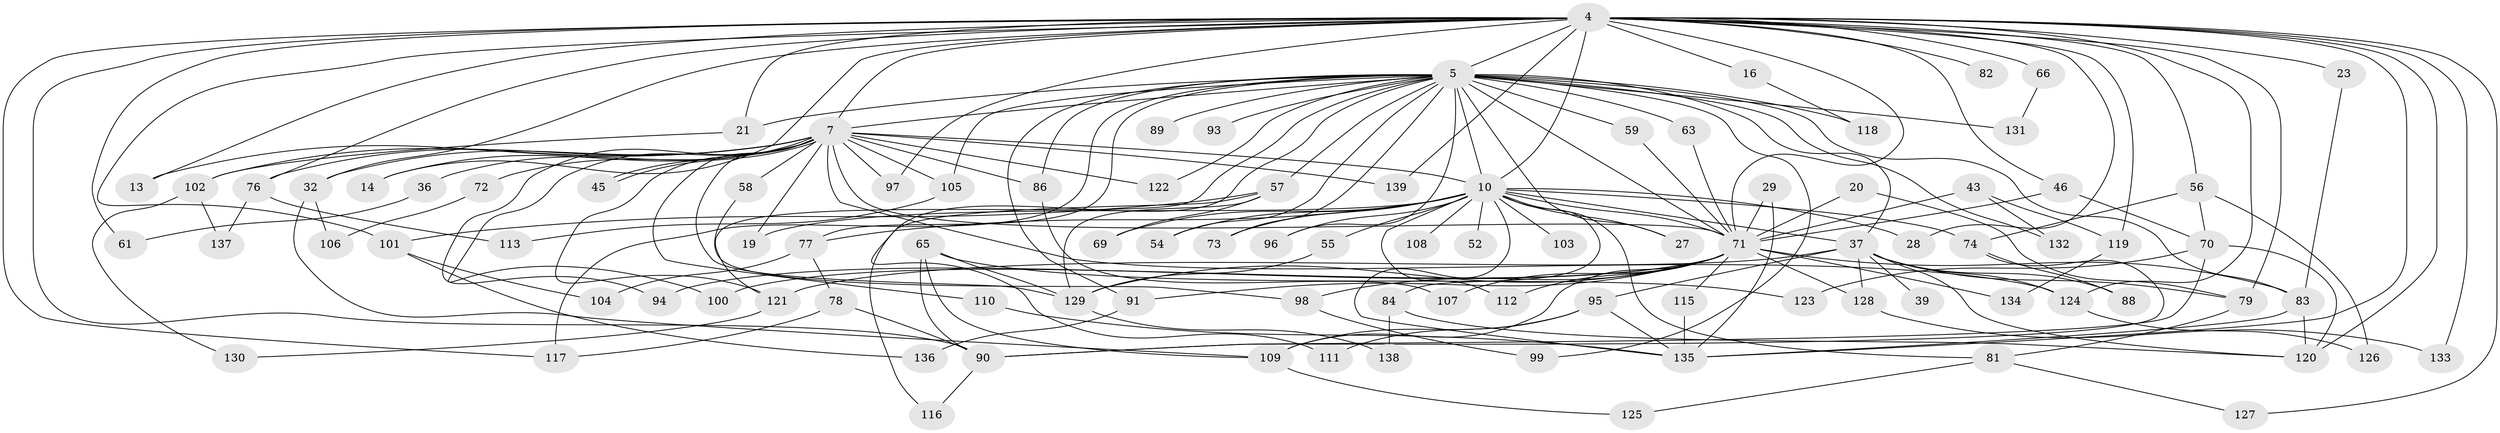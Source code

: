 // original degree distribution, {27: 0.007194244604316547, 15: 0.007194244604316547, 25: 0.014388489208633094, 23: 0.014388489208633094, 26: 0.007194244604316547, 21: 0.007194244604316547, 28: 0.007194244604316547, 22: 0.007194244604316547, 12: 0.007194244604316547, 8: 0.007194244604316547, 2: 0.5035971223021583, 5: 0.050359712230215826, 3: 0.2446043165467626, 6: 0.007194244604316547, 9: 0.007194244604316547, 7: 0.007194244604316547, 4: 0.09352517985611511}
// Generated by graph-tools (version 1.1) at 2025/46/03/04/25 21:46:35]
// undirected, 97 vertices, 189 edges
graph export_dot {
graph [start="1"]
  node [color=gray90,style=filled];
  4 [super="+1"];
  5 [super="+3"];
  7 [super="+6"];
  10 [super="+8"];
  13;
  14;
  16;
  19;
  20;
  21;
  23;
  27;
  28;
  29;
  32 [super="+30"];
  36;
  37 [super="+11"];
  39;
  43;
  45;
  46;
  52;
  54;
  55;
  56;
  57 [super="+31"];
  58;
  59;
  61;
  63;
  65;
  66;
  69;
  70 [super="+49"];
  71 [super="+60+9"];
  72;
  73;
  74 [super="+44"];
  76 [super="+35"];
  77;
  78;
  79 [super="+47"];
  81;
  82;
  83 [super="+64+62+26"];
  84 [super="+50"];
  86;
  88;
  89;
  90 [super="+40"];
  91 [super="+34"];
  93;
  94;
  95 [super="+75+41"];
  96;
  97;
  98;
  99;
  100;
  101;
  102 [super="+87+92"];
  103;
  104;
  105;
  106;
  107;
  108 [super="+48"];
  109 [super="+15"];
  110;
  111 [super="+51"];
  112;
  113;
  115;
  116;
  117 [super="+22"];
  118;
  119;
  120 [super="+24+114"];
  121 [super="+85"];
  122 [super="+80"];
  123;
  124 [super="+67"];
  125;
  126;
  127;
  128;
  129 [super="+33"];
  130;
  131;
  132;
  133;
  134;
  135 [super="+17+12+42"];
  136;
  137;
  138;
  139;
  4 -- 5 [weight=4];
  4 -- 7 [weight=4];
  4 -- 10 [weight=4];
  4 -- 13;
  4 -- 21;
  4 -- 23;
  4 -- 28;
  4 -- 46;
  4 -- 61;
  4 -- 66 [weight=2];
  4 -- 97;
  4 -- 101;
  4 -- 119;
  4 -- 133;
  4 -- 139;
  4 -- 76;
  4 -- 14;
  4 -- 16;
  4 -- 82;
  4 -- 90 [weight=3];
  4 -- 56;
  4 -- 124;
  4 -- 127;
  4 -- 135 [weight=2];
  4 -- 117;
  4 -- 79;
  4 -- 120 [weight=2];
  4 -- 32;
  4 -- 71 [weight=5];
  5 -- 7 [weight=4];
  5 -- 10 [weight=4];
  5 -- 21;
  5 -- 37 [weight=2];
  5 -- 89 [weight=2];
  5 -- 93 [weight=2];
  5 -- 96;
  5 -- 118;
  5 -- 131;
  5 -- 132;
  5 -- 73;
  5 -- 77;
  5 -- 86;
  5 -- 27;
  5 -- 91 [weight=2];
  5 -- 99;
  5 -- 105;
  5 -- 54;
  5 -- 59;
  5 -- 63;
  5 -- 122;
  5 -- 117;
  5 -- 71 [weight=4];
  5 -- 57;
  5 -- 111;
  5 -- 83;
  5 -- 121;
  7 -- 10 [weight=4];
  7 -- 13;
  7 -- 14;
  7 -- 36 [weight=2];
  7 -- 45;
  7 -- 45;
  7 -- 58 [weight=2];
  7 -- 72 [weight=2];
  7 -- 86;
  7 -- 122 [weight=2];
  7 -- 139;
  7 -- 76 [weight=2];
  7 -- 19;
  7 -- 94;
  7 -- 32;
  7 -- 97;
  7 -- 100;
  7 -- 102 [weight=4];
  7 -- 105;
  7 -- 110;
  7 -- 129;
  7 -- 71 [weight=5];
  7 -- 121;
  7 -- 124;
  10 -- 19;
  10 -- 27;
  10 -- 28;
  10 -- 52 [weight=2];
  10 -- 54;
  10 -- 55;
  10 -- 69;
  10 -- 73;
  10 -- 81;
  10 -- 103 [weight=2];
  10 -- 108 [weight=3];
  10 -- 135 [weight=3];
  10 -- 77;
  10 -- 84 [weight=2];
  10 -- 96;
  10 -- 112;
  10 -- 37;
  10 -- 74;
  10 -- 71 [weight=4];
  16 -- 118;
  20 -- 79;
  20 -- 71;
  21 -- 102;
  23 -- 83;
  29 -- 135;
  29 -- 71;
  32 -- 106;
  32 -- 109;
  36 -- 61;
  37 -- 88;
  37 -- 121 [weight=2];
  37 -- 128;
  37 -- 39;
  37 -- 79 [weight=2];
  37 -- 120;
  37 -- 95 [weight=2];
  37 -- 124;
  43 -- 119;
  43 -- 132;
  43 -- 71 [weight=2];
  46 -- 71;
  46 -- 70;
  55 -- 129;
  56 -- 74;
  56 -- 126;
  56 -- 70;
  57 -- 69;
  57 -- 101;
  57 -- 116;
  57 -- 129;
  58 -- 98;
  59 -- 71;
  63 -- 71;
  65 -- 109;
  65 -- 123;
  65 -- 129;
  65 -- 90;
  66 -- 131;
  70 -- 90;
  70 -- 123;
  70 -- 120;
  71 -- 128;
  71 -- 129 [weight=2];
  71 -- 134;
  71 -- 91;
  71 -- 94;
  71 -- 98;
  71 -- 100;
  71 -- 107;
  71 -- 112;
  71 -- 115;
  71 -- 109;
  71 -- 83 [weight=3];
  72 -- 106;
  74 -- 88;
  74 -- 90;
  76 -- 113;
  76 -- 137;
  77 -- 78;
  77 -- 104;
  78 -- 117;
  78 -- 90;
  79 -- 81;
  81 -- 125;
  81 -- 127;
  83 -- 135 [weight=2];
  83 -- 120;
  84 -- 138;
  84 -- 120;
  86 -- 107;
  90 -- 116;
  91 -- 136;
  95 -- 135;
  95 -- 109;
  95 -- 111;
  98 -- 99;
  101 -- 104;
  101 -- 136;
  102 -- 130;
  102 -- 137;
  105 -- 113;
  109 -- 125;
  110 -- 135;
  115 -- 135;
  119 -- 134;
  121 -- 130;
  124 -- 126;
  128 -- 133;
  129 -- 138;
}
